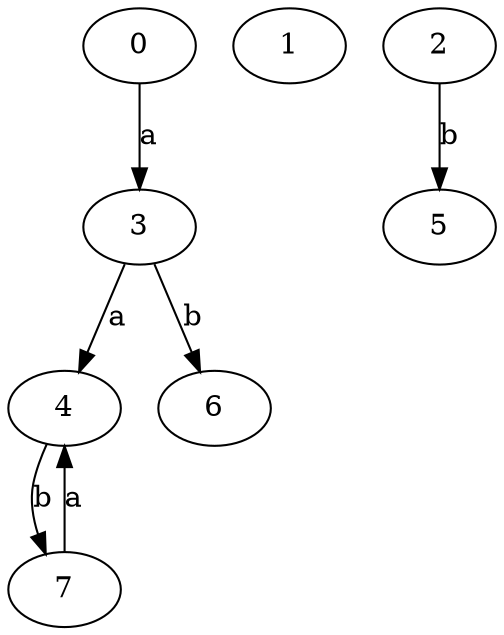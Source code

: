 strict digraph  {
0;
3;
4;
1;
2;
5;
6;
7;
0 -> 3  [label=a];
3 -> 4  [label=a];
3 -> 6  [label=b];
4 -> 7  [label=b];
2 -> 5  [label=b];
7 -> 4  [label=a];
}
